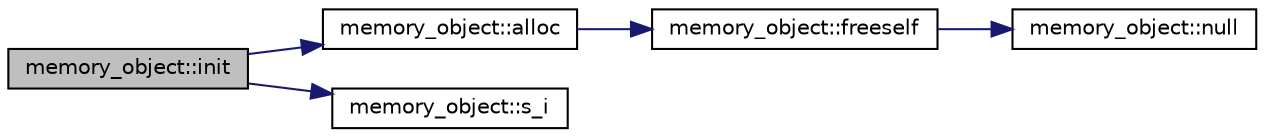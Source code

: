 digraph "memory_object::init"
{
  edge [fontname="Helvetica",fontsize="10",labelfontname="Helvetica",labelfontsize="10"];
  node [fontname="Helvetica",fontsize="10",shape=record];
  rankdir="LR";
  Node54 [label="memory_object::init",height=0.2,width=0.4,color="black", fillcolor="grey75", style="filled", fontcolor="black"];
  Node54 -> Node55 [color="midnightblue",fontsize="10",style="solid",fontname="Helvetica"];
  Node55 [label="memory_object::alloc",height=0.2,width=0.4,color="black", fillcolor="white", style="filled",URL="$d8/d67/classmemory__object.html#a0768d510d8df4bed863435b637750185"];
  Node55 -> Node56 [color="midnightblue",fontsize="10",style="solid",fontname="Helvetica"];
  Node56 [label="memory_object::freeself",height=0.2,width=0.4,color="black", fillcolor="white", style="filled",URL="$d8/d67/classmemory__object.html#aea989e6df86ed48049a2747df074b62a"];
  Node56 -> Node57 [color="midnightblue",fontsize="10",style="solid",fontname="Helvetica"];
  Node57 [label="memory_object::null",height=0.2,width=0.4,color="black", fillcolor="white", style="filled",URL="$d8/d67/classmemory__object.html#a9e538ffb790fddfebcf9557386af1e76"];
  Node54 -> Node58 [color="midnightblue",fontsize="10",style="solid",fontname="Helvetica"];
  Node58 [label="memory_object::s_i",height=0.2,width=0.4,color="black", fillcolor="white", style="filled",URL="$d8/d67/classmemory__object.html#a8ab798c46f6f2c80176803d2fa930ba2"];
}

